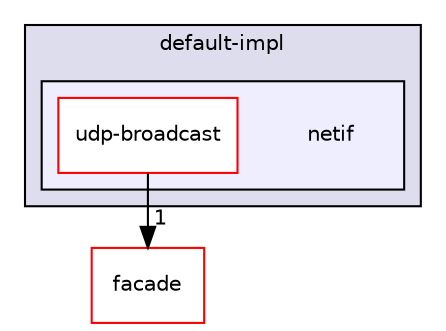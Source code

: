 digraph "netif" {
  compound=true
  node [ fontsize="10", fontname="Helvetica"];
  edge [ labelfontsize="10", labelfontname="Helvetica"];
  subgraph clusterdir_8da35988c8d3315bf0dbaa402528798f {
    graph [ bgcolor="#ddddee", pencolor="black", label="default-impl" fontname="Helvetica", fontsize="10", URL="dir_8da35988c8d3315bf0dbaa402528798f.html"]
  subgraph clusterdir_f4589f723a1ee044657e248305cfbaed {
    graph [ bgcolor="#eeeeff", pencolor="black", label="" URL="dir_f4589f723a1ee044657e248305cfbaed.html"];
    dir_f4589f723a1ee044657e248305cfbaed [shape=plaintext label="netif"];
    dir_e182cd0e8ad43eb2c03cff8b0d1aecc8 [shape=box label="udp-broadcast" color="red" fillcolor="white" style="filled" URL="dir_e182cd0e8ad43eb2c03cff8b0d1aecc8.html"];
  }
  }
  dir_4f112fa7bd4f789094ed8cb8465bf258 [shape=box label="facade" fillcolor="white" style="filled" color="red" URL="dir_4f112fa7bd4f789094ed8cb8465bf258.html"];
  dir_e182cd0e8ad43eb2c03cff8b0d1aecc8->dir_4f112fa7bd4f789094ed8cb8465bf258 [headlabel="1", labeldistance=1.5 headhref="dir_000122_000112.html"];
}
